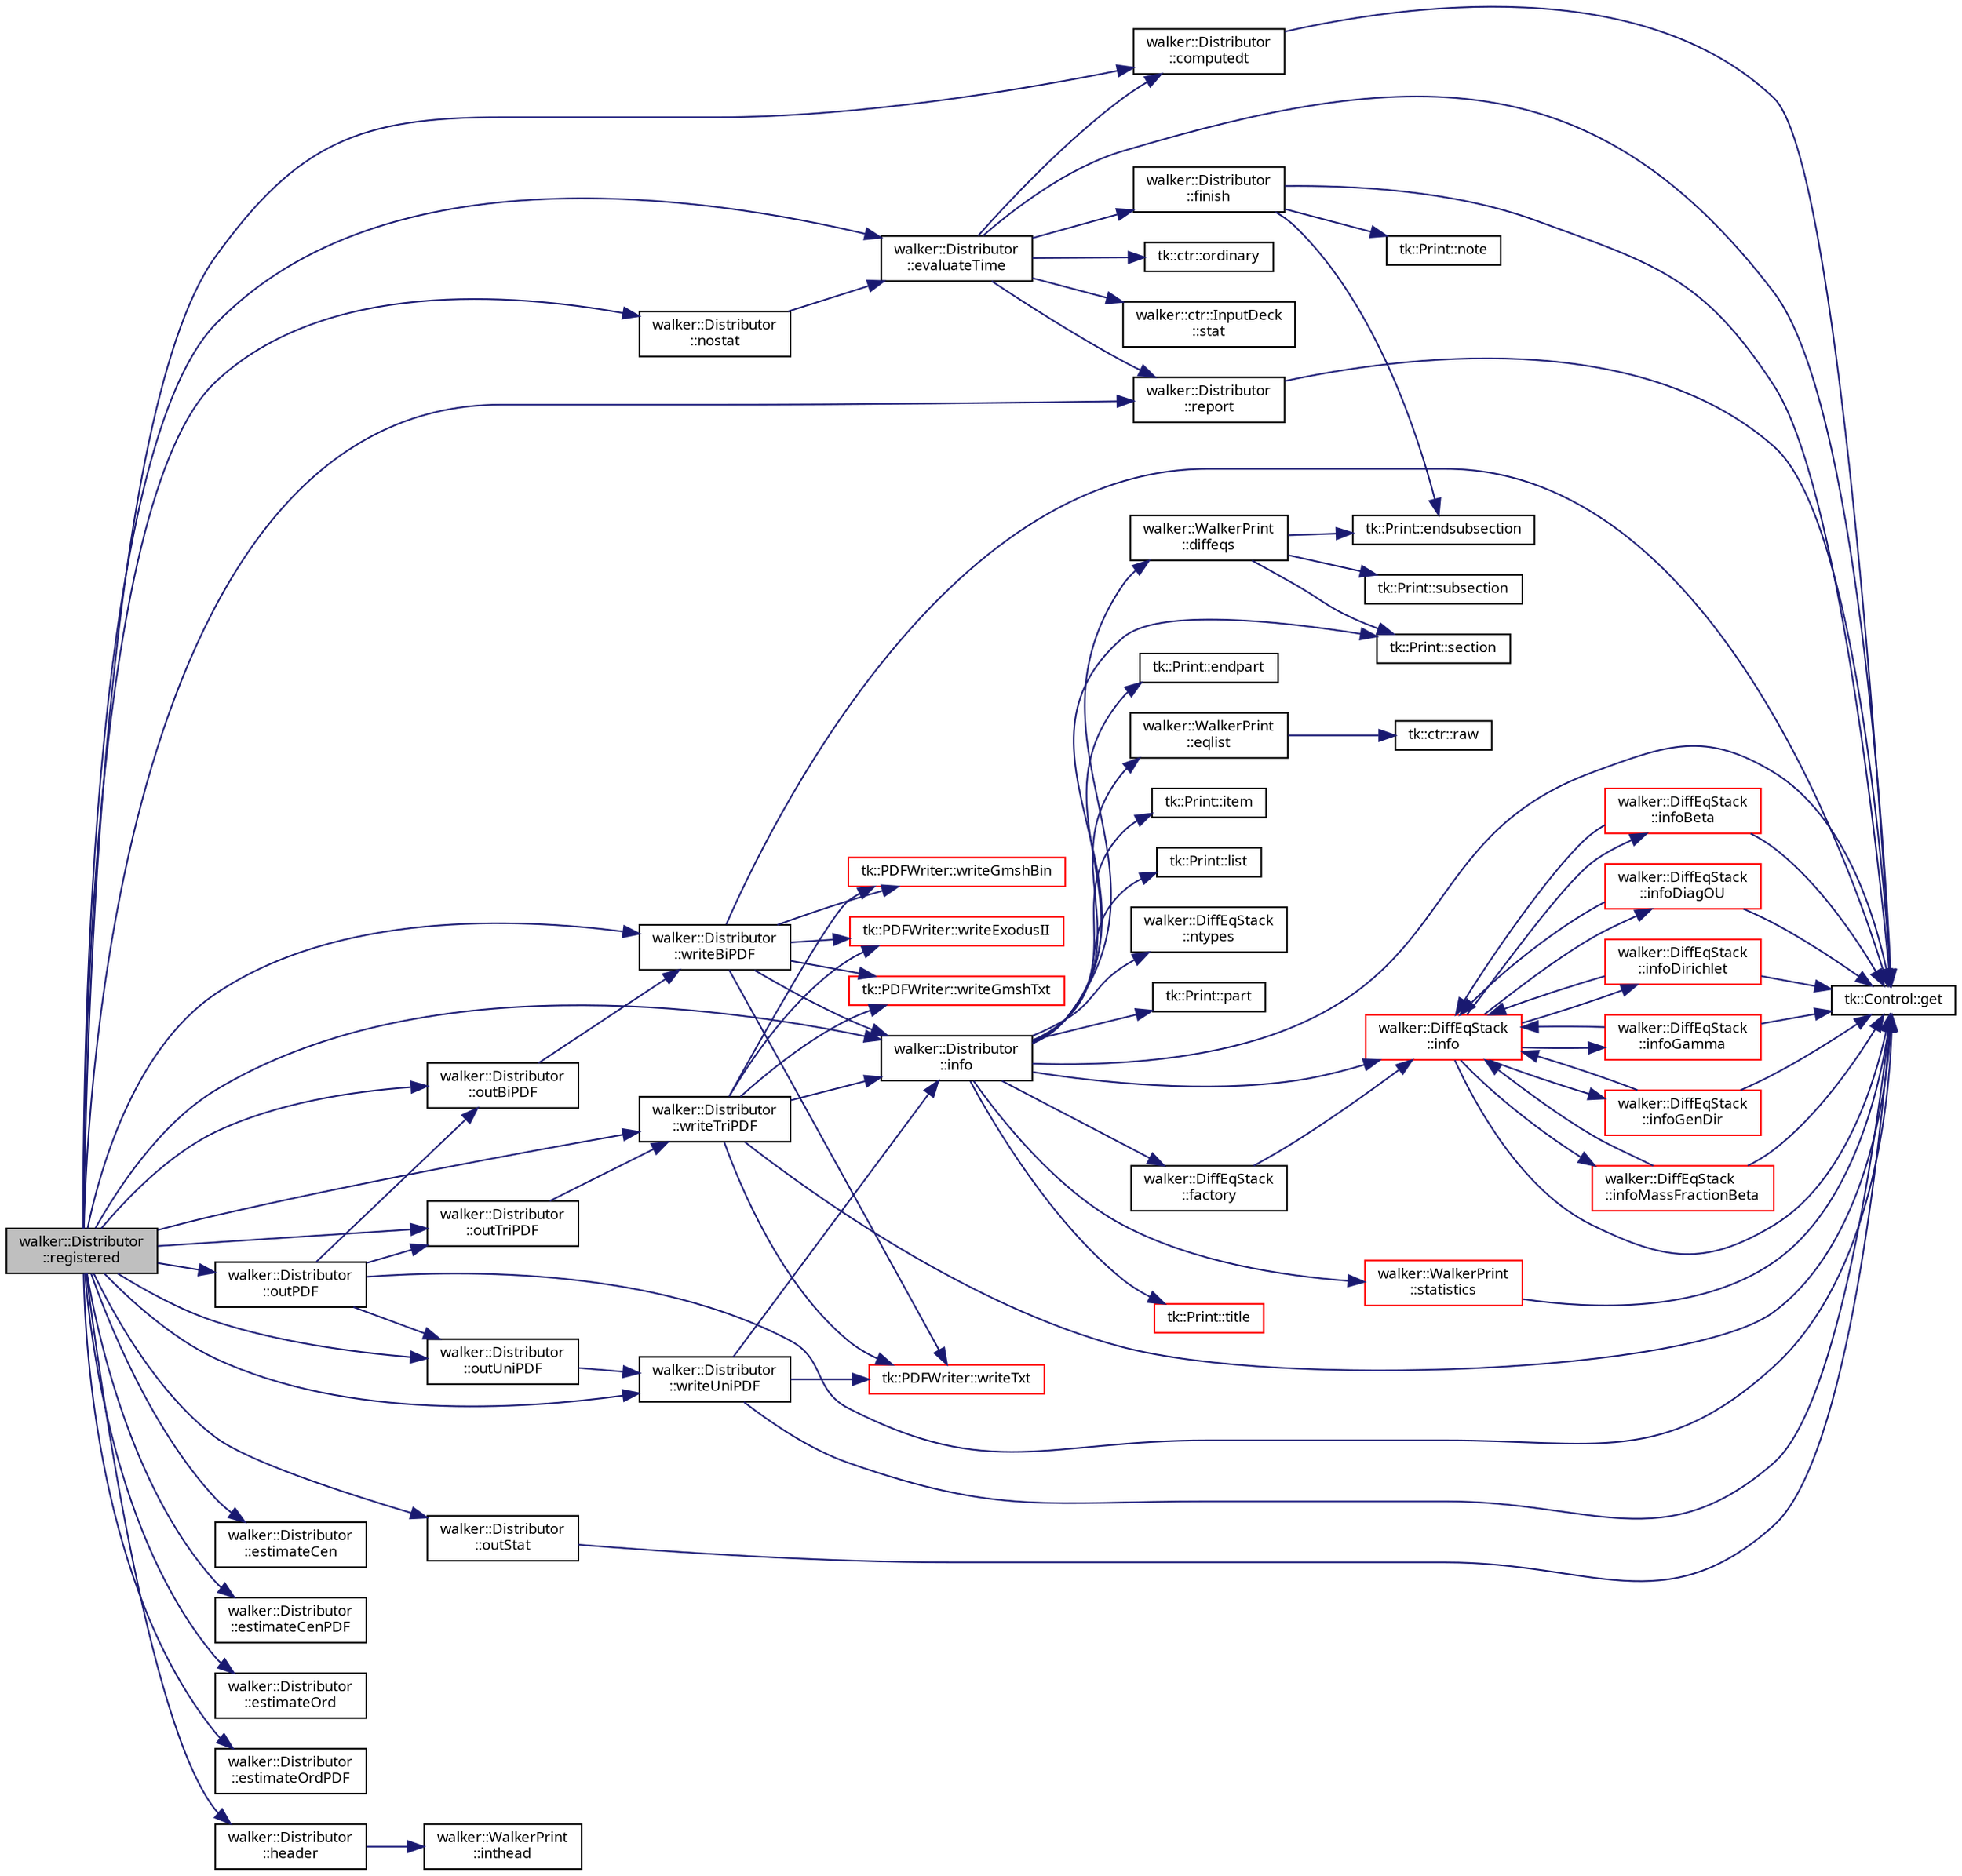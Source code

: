 digraph "walker::Distributor::registered"
{
 // INTERACTIVE_SVG=YES
  bgcolor="transparent";
  edge [fontname="sans-serif",fontsize="9",labelfontname="sans-serif",labelfontsize="9"];
  node [fontname="sans-serif",fontsize="9",shape=record];
  rankdir="LR";
  Node1 [label="walker::Distributor\l::registered",height=0.2,width=0.4,color="black", fillcolor="grey75", style="filled", fontcolor="black"];
  Node1 -> Node2 [color="midnightblue",fontsize="9",style="solid",fontname="sans-serif"];
  Node2 [label="walker::Distributor\l::computedt",height=0.2,width=0.4,color="black",URL="$classwalker_1_1_distributor.html#a9c9f7e64314dd6ceac753211a4f726b4",tooltip="Compute size of next time step. "];
  Node2 -> Node3 [color="midnightblue",fontsize="9",style="solid",fontname="sans-serif"];
  Node3 [label="tk::Control::get",height=0.2,width=0.4,color="black",URL="$classtk_1_1_control.html#a85c14acef1b9de96946fcf2ab7c08721",tooltip="Const-ref accessor to single element at 1st level. "];
  Node1 -> Node4 [color="midnightblue",fontsize="9",style="solid",fontname="sans-serif"];
  Node4 [label="walker::Distributor\l::estimateCen",height=0.2,width=0.4,color="black",URL="$classwalker_1_1_distributor.html#a1f99de69e8c3fd6b7b9a1d7db12687b2",tooltip="Estimate central moments. "];
  Node1 -> Node5 [color="midnightblue",fontsize="9",style="solid",fontname="sans-serif"];
  Node5 [label="walker::Distributor\l::estimateCenPDF",height=0.2,width=0.4,color="black",URL="$classwalker_1_1_distributor.html#a270abb073123b7c9fcf083b50b962a24",tooltip="Finish estimation of central PDFs. "];
  Node1 -> Node6 [color="midnightblue",fontsize="9",style="solid",fontname="sans-serif"];
  Node6 [label="walker::Distributor\l::estimateOrd",height=0.2,width=0.4,color="black",URL="$classwalker_1_1_distributor.html#a194f199b33b65c906237691f70c32b45",tooltip="Estimate ordinary moments. "];
  Node1 -> Node7 [color="midnightblue",fontsize="9",style="solid",fontname="sans-serif"];
  Node7 [label="walker::Distributor\l::estimateOrdPDF",height=0.2,width=0.4,color="black",URL="$classwalker_1_1_distributor.html#aa3cfc7a4d4e8bddcc0b144501a3bba50",tooltip="Estimate ordinary PDFs. "];
  Node1 -> Node8 [color="midnightblue",fontsize="9",style="solid",fontname="sans-serif"];
  Node8 [label="walker::Distributor\l::evaluateTime",height=0.2,width=0.4,color="black",URL="$classwalker_1_1_distributor.html#a3bfa8fd95c0d8d41119791cbcf4ffb82",tooltip="Evaluate time step, compute new time step size. "];
  Node8 -> Node2 [color="midnightblue",fontsize="9",style="solid",fontname="sans-serif"];
  Node8 -> Node9 [color="midnightblue",fontsize="9",style="solid",fontname="sans-serif"];
  Node9 [label="walker::Distributor\l::finish",height=0.2,width=0.4,color="black",URL="$classwalker_1_1_distributor.html#a47e049f25139fe701a45a1e0bbe3c6c5",tooltip="Normal finish of time stepping. "];
  Node9 -> Node10 [color="midnightblue",fontsize="9",style="solid",fontname="sans-serif"];
  Node10 [label="tk::Print::endsubsection",height=0.2,width=0.4,color="black",URL="$classtk_1_1_print.html#ae4b58bc31ef42dbee41b47f2209ace96"];
  Node9 -> Node3 [color="midnightblue",fontsize="9",style="solid",fontname="sans-serif"];
  Node9 -> Node11 [color="midnightblue",fontsize="9",style="solid",fontname="sans-serif"];
  Node11 [label="tk::Print::note",height=0.2,width=0.4,color="black",URL="$classtk_1_1_print.html#aa578953fd848dccef867253eb0955a26"];
  Node8 -> Node3 [color="midnightblue",fontsize="9",style="solid",fontname="sans-serif"];
  Node8 -> Node12 [color="midnightblue",fontsize="9",style="solid",fontname="sans-serif"];
  Node12 [label="tk::ctr::ordinary",height=0.2,width=0.4,color="black",URL="$namespacetk_1_1ctr.html#aae2d07ed29fba66bd94e602368f54286",tooltip="Find out if a vector of Terms only contains ordinary moment terms. "];
  Node8 -> Node13 [color="midnightblue",fontsize="9",style="solid",fontname="sans-serif"];
  Node13 [label="walker::Distributor\l::report",height=0.2,width=0.4,color="black",URL="$classwalker_1_1_distributor.html#abb54043fad14a8348d4179c126b2dc3d",tooltip="Print out one-liner report on time step. "];
  Node13 -> Node3 [color="midnightblue",fontsize="9",style="solid",fontname="sans-serif"];
  Node8 -> Node14 [color="midnightblue",fontsize="9",style="solid",fontname="sans-serif"];
  Node14 [label="walker::ctr::InputDeck\l::stat",height=0.2,width=0.4,color="black",URL="$classwalker_1_1ctr_1_1_input_deck.html#aa84c485b1b3bc5d7a4350710f40a56f3"];
  Node1 -> Node15 [color="midnightblue",fontsize="9",style="solid",fontname="sans-serif"];
  Node15 [label="walker::Distributor\l::header",height=0.2,width=0.4,color="black",URL="$classwalker_1_1_distributor.html#a62b59f91457e81ac8eda291ca992de8c",tooltip="Print out time integration header. "];
  Node15 -> Node16 [color="midnightblue",fontsize="9",style="solid",fontname="sans-serif"];
  Node16 [label="walker::WalkerPrint\l::inthead",height=0.2,width=0.4,color="black",URL="$classwalker_1_1_walker_print.html#a703bedb290760d0f11b8db7323667bb3",tooltip="Print time integration header. "];
  Node1 -> Node17 [color="midnightblue",fontsize="9",style="solid",fontname="sans-serif"];
  Node17 [label="walker::Distributor\l::info",height=0.2,width=0.4,color="black",URL="$classwalker_1_1_distributor.html#a1a69bada8d61915aa3d099ebf086126d",tooltip="Print information at startup. "];
  Node17 -> Node18 [color="midnightblue",fontsize="9",style="solid",fontname="sans-serif"];
  Node18 [label="walker::WalkerPrint\l::diffeqs",height=0.2,width=0.4,color="black",URL="$classwalker_1_1_walker_print.html#ae3e5fef7d58a6954e656780104f1221d",tooltip="Print configuration of a stack of differential equations. "];
  Node18 -> Node19 [color="midnightblue",fontsize="9",style="solid",fontname="sans-serif"];
  Node19 [label="tk::Print::section",height=0.2,width=0.4,color="black",URL="$classtk_1_1_print.html#a5a84d90bea597aaf9544cf21179852d0"];
  Node18 -> Node20 [color="midnightblue",fontsize="9",style="solid",fontname="sans-serif"];
  Node20 [label="tk::Print::subsection",height=0.2,width=0.4,color="black",URL="$classtk_1_1_print.html#a3773083fb6b924c38fb490a1998c58e5"];
  Node18 -> Node10 [color="midnightblue",fontsize="9",style="solid",fontname="sans-serif"];
  Node17 -> Node21 [color="midnightblue",fontsize="9",style="solid",fontname="sans-serif"];
  Node21 [label="tk::Print::endpart",height=0.2,width=0.4,color="black",URL="$classtk_1_1_print.html#aa695f3f76c8f7900138e61ce6ee7df1d"];
  Node17 -> Node22 [color="midnightblue",fontsize="9",style="solid",fontname="sans-serif"];
  Node22 [label="walker::WalkerPrint\l::eqlist",height=0.2,width=0.4,color="black",URL="$classwalker_1_1_walker_print.html#a31030f1113a0eb183d11a3ccee5efa69"];
  Node22 -> Node23 [color="midnightblue",fontsize="9",style="solid",fontname="sans-serif"];
  Node23 [label="tk::ctr::raw",height=0.2,width=0.4,color="black",URL="$namespacetk_1_1ctr.html#af176a3bacd8979ebdb32e7f4cf2c4324"];
  Node17 -> Node24 [color="midnightblue",fontsize="9",style="solid",fontname="sans-serif"];
  Node24 [label="walker::DiffEqStack\l::factory",height=0.2,width=0.4,color="black",URL="$classwalker_1_1_diff_eq_stack.html#a97297b2a1fca409a1d94078fdf91c122",tooltip="Constant accessor to differential equation factory. "];
  Node24 -> Node25 [color="midnightblue",fontsize="9",style="solid",fontname="sans-serif"];
  Node25 [label="walker::DiffEqStack\l::info",height=0.2,width=0.4,color="red",URL="$classwalker_1_1_diff_eq_stack.html#a9559315ca0c5a0c28cedd212a889f53c",tooltip="Return info on selected differential equations. "];
  Node25 -> Node3 [color="midnightblue",fontsize="9",style="solid",fontname="sans-serif"];
  Node25 -> Node26 [color="midnightblue",fontsize="9",style="solid",fontname="sans-serif"];
  Node26 [label="walker::DiffEqStack\l::infoBeta",height=0.2,width=0.4,color="red",URL="$classwalker_1_1_diff_eq_stack.html#a77e7bcaaa3bcf99582d4fa126944c5c5",tooltip="Get information on beta SDE. "];
  Node26 -> Node3 [color="midnightblue",fontsize="9",style="solid",fontname="sans-serif"];
  Node26 -> Node25 [color="midnightblue",fontsize="9",style="solid",fontname="sans-serif"];
  Node25 -> Node27 [color="midnightblue",fontsize="9",style="solid",fontname="sans-serif"];
  Node27 [label="walker::DiffEqStack\l::infoDiagOU",height=0.2,width=0.4,color="red",URL="$classwalker_1_1_diff_eq_stack.html#a774e7d00fd7b9f8ceca03a9e1a140e41",tooltip="Get information on diagonal Ornstein_Uhlenbeck SDE. "];
  Node27 -> Node3 [color="midnightblue",fontsize="9",style="solid",fontname="sans-serif"];
  Node27 -> Node25 [color="midnightblue",fontsize="9",style="solid",fontname="sans-serif"];
  Node25 -> Node28 [color="midnightblue",fontsize="9",style="solid",fontname="sans-serif"];
  Node28 [label="walker::DiffEqStack\l::infoDirichlet",height=0.2,width=0.4,color="red",URL="$classwalker_1_1_diff_eq_stack.html#a615b8f3217350e693a20c6ba22893340",tooltip="Get information on the Dirichlet SDE. "];
  Node28 -> Node3 [color="midnightblue",fontsize="9",style="solid",fontname="sans-serif"];
  Node28 -> Node25 [color="midnightblue",fontsize="9",style="solid",fontname="sans-serif"];
  Node25 -> Node29 [color="midnightblue",fontsize="9",style="solid",fontname="sans-serif"];
  Node29 [label="walker::DiffEqStack\l::infoGamma",height=0.2,width=0.4,color="red",URL="$classwalker_1_1_diff_eq_stack.html#a728d490ad948b446c58522fe0089b84f",tooltip="Get information on Gamma SDE. "];
  Node29 -> Node3 [color="midnightblue",fontsize="9",style="solid",fontname="sans-serif"];
  Node29 -> Node25 [color="midnightblue",fontsize="9",style="solid",fontname="sans-serif"];
  Node25 -> Node30 [color="midnightblue",fontsize="9",style="solid",fontname="sans-serif"];
  Node30 [label="walker::DiffEqStack\l::infoGenDir",height=0.2,width=0.4,color="red",URL="$classwalker_1_1_diff_eq_stack.html#a0d0f0bcdbc080619fbdc4767ad7deb3d",tooltip="Get information on Lochner&#39;s generalized Dirichlet SDE. "];
  Node30 -> Node3 [color="midnightblue",fontsize="9",style="solid",fontname="sans-serif"];
  Node30 -> Node25 [color="midnightblue",fontsize="9",style="solid",fontname="sans-serif"];
  Node25 -> Node31 [color="midnightblue",fontsize="9",style="solid",fontname="sans-serif"];
  Node31 [label="walker::DiffEqStack\l::infoMassFractionBeta",height=0.2,width=0.4,color="red",URL="$classwalker_1_1_diff_eq_stack.html#ade0c68dde82eea30411e2aae98f1b4fa",tooltip="Get information on mass-fraction beta SDE. "];
  Node31 -> Node3 [color="midnightblue",fontsize="9",style="solid",fontname="sans-serif"];
  Node31 -> Node25 [color="midnightblue",fontsize="9",style="solid",fontname="sans-serif"];
  Node17 -> Node3 [color="midnightblue",fontsize="9",style="solid",fontname="sans-serif"];
  Node17 -> Node25 [color="midnightblue",fontsize="9",style="solid",fontname="sans-serif"];
  Node17 -> Node32 [color="midnightblue",fontsize="9",style="solid",fontname="sans-serif"];
  Node32 [label="tk::Print::item",height=0.2,width=0.4,color="black",URL="$classtk_1_1_print.html#a74b13fb10ac8f28340e1ea91707de612"];
  Node17 -> Node33 [color="midnightblue",fontsize="9",style="solid",fontname="sans-serif"];
  Node33 [label="tk::Print::list",height=0.2,width=0.4,color="black",URL="$classtk_1_1_print.html#a43a25626603b913fc34a18c4027f018c"];
  Node17 -> Node34 [color="midnightblue",fontsize="9",style="solid",fontname="sans-serif"];
  Node34 [label="walker::DiffEqStack\l::ntypes",height=0.2,width=0.4,color="black",URL="$classwalker_1_1_diff_eq_stack.html#a8719b45418a9ca4d24d989e7276f6eab",tooltip="Return number of unique equation types registered. "];
  Node17 -> Node35 [color="midnightblue",fontsize="9",style="solid",fontname="sans-serif"];
  Node35 [label="tk::Print::part",height=0.2,width=0.4,color="black",URL="$classtk_1_1_print.html#a2e0e6ce01453e8080bcdce1837785ef3"];
  Node17 -> Node19 [color="midnightblue",fontsize="9",style="solid",fontname="sans-serif"];
  Node17 -> Node36 [color="midnightblue",fontsize="9",style="solid",fontname="sans-serif"];
  Node36 [label="walker::WalkerPrint\l::statistics",height=0.2,width=0.4,color="red",URL="$classwalker_1_1_walker_print.html#a3fb7ccb32393153da430fc4dd7240083",tooltip="Print statistics and PDFs. "];
  Node36 -> Node3 [color="midnightblue",fontsize="9",style="solid",fontname="sans-serif"];
  Node17 -> Node37 [color="midnightblue",fontsize="9",style="solid",fontname="sans-serif"];
  Node37 [label="tk::Print::title",height=0.2,width=0.4,color="red",URL="$classtk_1_1_print.html#abd458053dc5a97d79bde794c74bac91d"];
  Node1 -> Node38 [color="midnightblue",fontsize="9",style="solid",fontname="sans-serif"];
  Node38 [label="walker::Distributor\l::nostat",height=0.2,width=0.4,color="black",URL="$classwalker_1_1_distributor.html#a4daa707c2a6328539c58f46d9d1ccee6",tooltip="Charm++ reduction target enabling shortcutting sync points if no stats. "];
  Node38 -> Node8 [color="midnightblue",fontsize="9",style="solid",fontname="sans-serif"];
  Node1 -> Node39 [color="midnightblue",fontsize="9",style="solid",fontname="sans-serif"];
  Node39 [label="walker::Distributor\l::outBiPDF",height=0.2,width=0.4,color="black",URL="$classwalker_1_1_distributor.html#a2b9669b6e6fa7eaab5c3f9ada3321cdd",tooltip="Output all requested bivariate PDFs to file(s) "];
  Node39 -> Node40 [color="midnightblue",fontsize="9",style="solid",fontname="sans-serif"];
  Node40 [label="walker::Distributor\l::writeBiPDF",height=0.2,width=0.4,color="black",URL="$classwalker_1_1_distributor.html#af2f852e0b52208f1cb8d45a94eab816c",tooltip="Write bivariate PDF to file. "];
  Node40 -> Node17 [color="midnightblue",fontsize="9",style="solid",fontname="sans-serif"];
  Node40 -> Node3 [color="midnightblue",fontsize="9",style="solid",fontname="sans-serif"];
  Node40 -> Node41 [color="midnightblue",fontsize="9",style="solid",fontname="sans-serif"];
  Node41 [label="tk::PDFWriter::writeTxt",height=0.2,width=0.4,color="red",URL="$classtk_1_1_p_d_f_writer.html#a1f798f74e0d815b8bc9e409fbc7da85c",tooltip="Write univariate PDF to text file. "];
  Node40 -> Node42 [color="midnightblue",fontsize="9",style="solid",fontname="sans-serif"];
  Node42 [label="tk::PDFWriter::writeGmshTxt",height=0.2,width=0.4,color="red",URL="$classtk_1_1_p_d_f_writer.html#a008d30e8fbef66672f922e507cebe481",tooltip="Write bivariate PDF to gmsh (text) file format. "];
  Node40 -> Node43 [color="midnightblue",fontsize="9",style="solid",fontname="sans-serif"];
  Node43 [label="tk::PDFWriter::writeGmshBin",height=0.2,width=0.4,color="red",URL="$classtk_1_1_p_d_f_writer.html#a739e93034fb1c506b1adbb7e57d771a4",tooltip="Write bivariate PDF to gmsh (binary) file format. "];
  Node40 -> Node44 [color="midnightblue",fontsize="9",style="solid",fontname="sans-serif"];
  Node44 [label="tk::PDFWriter::writeExodusII",height=0.2,width=0.4,color="red",URL="$classtk_1_1_p_d_f_writer.html#a6af1046645c630f1f169b9c99a82250e",tooltip="Write bivariate PDF to Exodus II file format. "];
  Node1 -> Node45 [color="midnightblue",fontsize="9",style="solid",fontname="sans-serif"];
  Node45 [label="walker::Distributor\l::outPDF",height=0.2,width=0.4,color="black",URL="$classwalker_1_1_distributor.html#a9c224bf6f53cfc34dd88cce8ecb12023",tooltip="Output PDFs to file. "];
  Node45 -> Node3 [color="midnightblue",fontsize="9",style="solid",fontname="sans-serif"];
  Node45 -> Node39 [color="midnightblue",fontsize="9",style="solid",fontname="sans-serif"];
  Node45 -> Node46 [color="midnightblue",fontsize="9",style="solid",fontname="sans-serif"];
  Node46 [label="walker::Distributor\l::outTriPDF",height=0.2,width=0.4,color="black",URL="$classwalker_1_1_distributor.html#a2ee4084a993b0f6122622c191d786908",tooltip="Output all requested trivariate PDFs to file(s) "];
  Node46 -> Node47 [color="midnightblue",fontsize="9",style="solid",fontname="sans-serif"];
  Node47 [label="walker::Distributor\l::writeTriPDF",height=0.2,width=0.4,color="black",URL="$classwalker_1_1_distributor.html#a0d4405085b37764c3879c7647a806bc5",tooltip="Write trivariate PDF to file. "];
  Node47 -> Node17 [color="midnightblue",fontsize="9",style="solid",fontname="sans-serif"];
  Node47 -> Node3 [color="midnightblue",fontsize="9",style="solid",fontname="sans-serif"];
  Node47 -> Node41 [color="midnightblue",fontsize="9",style="solid",fontname="sans-serif"];
  Node47 -> Node42 [color="midnightblue",fontsize="9",style="solid",fontname="sans-serif"];
  Node47 -> Node43 [color="midnightblue",fontsize="9",style="solid",fontname="sans-serif"];
  Node47 -> Node44 [color="midnightblue",fontsize="9",style="solid",fontname="sans-serif"];
  Node45 -> Node48 [color="midnightblue",fontsize="9",style="solid",fontname="sans-serif"];
  Node48 [label="walker::Distributor\l::outUniPDF",height=0.2,width=0.4,color="black",URL="$classwalker_1_1_distributor.html#ad30d576d7c47311525d47064768f45ee",tooltip="Output all requested univariate PDFs to file(s) "];
  Node48 -> Node49 [color="midnightblue",fontsize="9",style="solid",fontname="sans-serif"];
  Node49 [label="walker::Distributor\l::writeUniPDF",height=0.2,width=0.4,color="black",URL="$classwalker_1_1_distributor.html#ac7742e10e597f2ffe2c1382400638ea3",tooltip="Write univariate PDF to file. "];
  Node49 -> Node17 [color="midnightblue",fontsize="9",style="solid",fontname="sans-serif"];
  Node49 -> Node3 [color="midnightblue",fontsize="9",style="solid",fontname="sans-serif"];
  Node49 -> Node41 [color="midnightblue",fontsize="9",style="solid",fontname="sans-serif"];
  Node1 -> Node50 [color="midnightblue",fontsize="9",style="solid",fontname="sans-serif"];
  Node50 [label="walker::Distributor\l::outStat",height=0.2,width=0.4,color="black",URL="$classwalker_1_1_distributor.html#a8698b1967d86f20d58da3093e6ed92a4",tooltip="Output statistics to file. "];
  Node50 -> Node3 [color="midnightblue",fontsize="9",style="solid",fontname="sans-serif"];
  Node1 -> Node46 [color="midnightblue",fontsize="9",style="solid",fontname="sans-serif"];
  Node1 -> Node48 [color="midnightblue",fontsize="9",style="solid",fontname="sans-serif"];
  Node1 -> Node13 [color="midnightblue",fontsize="9",style="solid",fontname="sans-serif"];
  Node1 -> Node40 [color="midnightblue",fontsize="9",style="solid",fontname="sans-serif"];
  Node1 -> Node47 [color="midnightblue",fontsize="9",style="solid",fontname="sans-serif"];
  Node1 -> Node49 [color="midnightblue",fontsize="9",style="solid",fontname="sans-serif"];
}
